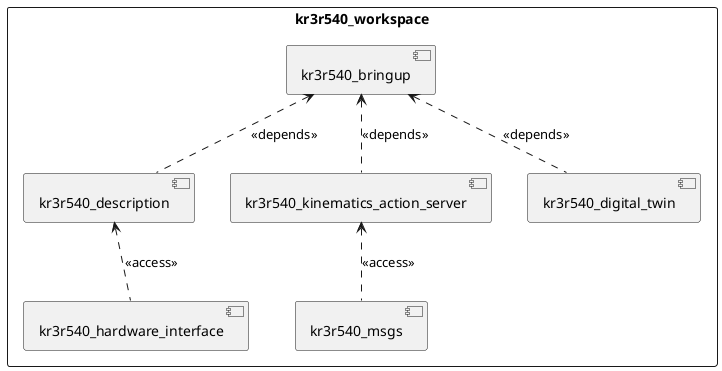 @startuml "kr3r540_ws"
top to bottom direction
rectangle "kr3r540_workspace" {

    [kr3r540_bringup] as p1
    [kr3r540_description] as p2
    [kr3r540_digital_twin] as p3
    [kr3r540_hardware_interface] as p4    
    [kr3r540_kinematics_action_server] as p5
    [kr3r540_msgs] as p6

    p2 .up.> p1 : <<depends>>
    p3 .up.> p1 : <<depends>>
    p5 .up.> p1 : <<depends>>
    p6 .up.> p5 : <<access>>
    p4 .up.> p2 : <<access>>

    
}
@enduml
